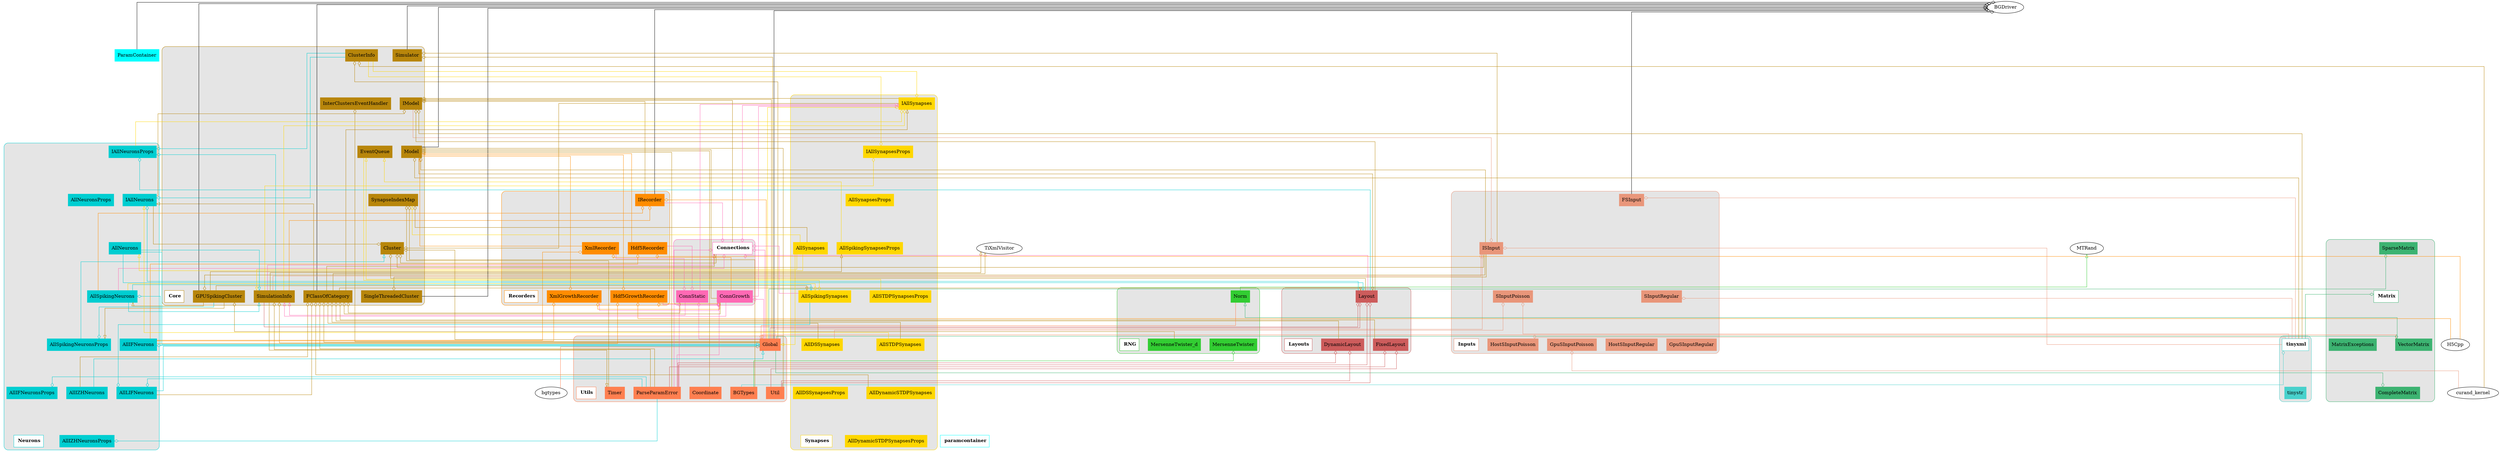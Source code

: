 //BrainGrid Overview
//Written in the Dot language (See Graphviz)

digraph {
	 graph[splines=ortho,compound=true]




	subgraph clusterUtils {
		style = rounded
		bgcolor = grey90
		color = coral
		node [shape = record, color = coral];

		BGTypes[label = BGTypes, style = filled];
		Coordinate[label = Coordinate, style = filled];
		Global[label = Global, style = filled];
		ParseParamError[label = ParseParamError, style = filled];
		Timer[label = Timer, style = filled];
		Util[label = Util, style = filled];
		Utils[label =< <B> Utils</B>>, style = bold, fillcolor = white, style = filled];


		//------LAYOUT FOR SUBGRAPH------


		rankdir = BT; // Rank Direction Bottom to Top
		nodesep = 1.5; // Node Separation
		ranksep = 1.5; // Rank Separation


		//INHERITANCE//



		//COMPOSITION//


		BGTypes -> Global [style=invis];
		Coordinate -> Global [style=invis];
	}//end subgraph Utils


	subgraph paramcontainer {
		style = rounded
		bgcolor = grey90
		color = cyan
		node [shape = record, color = cyan];

		ParamContainer[label = ParamContainer, style = filled];
		paramcontainer[label =< <B> paramcontainer</B>>, style = bold, fillcolor = white, style = filled];


		//------LAYOUT FOR SUBGRAPH------


		rankdir = BT; // Rank Direction Bottom to Top
		nodesep = 1.5; // Node Separation
		ranksep = 1.5; // Rank Separation


		//INHERITANCE//



		//COMPOSITION//

	}//end subgraph paramcontainer


	subgraph clusterCore {
		style = rounded
		bgcolor = grey90
		color = darkgoldenrod
		node [shape = record, color = darkgoldenrod];

		Cluster[label = Cluster, style = filled];
		ClusterInfo[label = ClusterInfo, style = filled];
		EventQueue[label = EventQueue, style = filled];
		FClassOfCategory[label = FClassOfCategory, style = filled];
		GPUSpikingCluster[label = GPUSpikingCluster, style = filled];
		IModel[label = IModel, style = filled];
		InterClustersEventHandler[label = InterClustersEventHandler, style = filled];
		Model[label = Model, style = filled];
		SimulationInfo[label = SimulationInfo, style = filled];
		Simulator[label = Simulator, style = filled];
		SingleThreadedCluster[label = SingleThreadedCluster, style = filled];
		SynapseIndexMap[label = SynapseIndexMap, style = filled];
		Core[label =< <B> Core</B>>, style = bold, fillcolor = white, style = filled];


		//------LAYOUT FOR SUBGRAPH------


		rankdir = BT; // Rank Direction Bottom to Top
		nodesep = 1.5; // Node Separation
		ranksep = 1.5; // Rank Separation


		//INHERITANCE//


		GPUSpikingCluster -> Cluster [style=invis];
		GPUSpikingCluster -> Model [style=invis];

		Model -> IModel [style=invis];

		SingleThreadedCluster -> Cluster [style=invis];


		//COMPOSITION//


		SimulationInfo -> Cluster [style=invis];

		InterClustersEventHandler -> ClusterInfo [style=invis];

		InterClustersEventHandler -> EventQueue [style=invis];
		SimulationInfo -> EventQueue [style=invis];
		SynapseIndexMap -> EventQueue [style=invis];

		Cluster -> IModel [style=invis];
		SimulationInfo -> IModel [style=invis];

		EventQueue -> InterClustersEventHandler [style=invis];

		GPUSpikingCluster -> Model [style=invis];
		SynapseIndexMap -> Model [style=invis];

		IModel -> Simulator [style=invis];
		SimulationInfo -> Simulator [style=invis];

		Cluster -> SynapseIndexMap [style=invis];
		ClusterInfo -> SynapseIndexMap [style=invis];
		GPUSpikingCluster -> SynapseIndexMap [style=invis];
		SimulationInfo -> SynapseIndexMap [style=invis];
	}//end subgraph Core


	subgraph clusterRecorders {
		style = rounded
		bgcolor = grey90
		color = darkorange
		node [shape = record, color = darkorange];

		Hdf5GrowthRecorder[label = Hdf5GrowthRecorder, style = filled];
		Hdf5Recorder[label = Hdf5Recorder, style = filled];
		IRecorder[label = IRecorder, style = filled];
		XmlGrowthRecorder[label = XmlGrowthRecorder, style = filled];
		XmlRecorder[label = XmlRecorder, style = filled];
		Recorders[label =< <B> Recorders</B>>, style = bold, fillcolor = white, style = filled];


		//------LAYOUT FOR SUBGRAPH------


		rankdir = BT; // Rank Direction Bottom to Top
		nodesep = 1.5; // Node Separation
		ranksep = 1.5; // Rank Separation


		//INHERITANCE//


		Hdf5GrowthRecorder -> Hdf5Recorder [style=invis];

		Hdf5Recorder -> IRecorder [style=invis];

		XmlGrowthRecorder -> XmlRecorder [style=invis];

		XmlRecorder -> IRecorder [style=invis];


		//COMPOSITION//

	}//end subgraph Recorders


	subgraph clusterInputs {
		style = rounded
		bgcolor = grey90
		color = darksalmon
		node [shape = record, color = darksalmon];

		FSInput[label = FSInput, style = filled];
		GpuSInputPoisson[label = GpuSInputPoisson, style = filled];
		GpuSInputRegular[label = GpuSInputRegular, style = filled];
		HostSInputPoisson[label = HostSInputPoisson, style = filled];
		HostSInputRegular[label = HostSInputRegular, style = filled];
		ISInput[label = ISInput, style = filled];
		SInputPoisson[label = SInputPoisson, style = filled];
		SInputRegular[label = SInputRegular, style = filled];
		Inputs[label =< <B> Inputs</B>>, style = bold, fillcolor = white, style = filled];


		//------LAYOUT FOR SUBGRAPH------


		rankdir = BT; // Rank Direction Bottom to Top
		nodesep = 1.5; // Node Separation
		ranksep = 1.5; // Rank Separation


		//INHERITANCE//


		GpuSInputPoisson -> SInputPoisson [style=invis];

		GpuSInputRegular -> SInputRegular [style=invis];

		HostSInputPoisson -> SInputPoisson [style=invis];

		HostSInputRegular -> SInputRegular [style=invis];

		SInputPoisson -> ISInput [style=invis];

		SInputRegular -> ISInput [style=invis];


		//COMPOSITION//


		GpuSInputPoisson -> FSInput [style=invis];
		GpuSInputRegular -> FSInput [style=invis];
		HostSInputPoisson -> FSInput [style=invis];
		HostSInputRegular -> FSInput [style=invis];
		ISInput -> FSInput [style=invis];
	}//end subgraph Inputs


	subgraph clusterNeurons {
		style = rounded
		bgcolor = grey90
		color = darkturquoise
		node [shape = record, color = darkturquoise];

		AllIFNeurons[label = AllIFNeurons, style = filled];
		AllIFNeuronsProps[label = AllIFNeuronsProps, style = filled];
		AllIZHNeurons[label = AllIZHNeurons, style = filled];
		AllIZHNeuronsProps[label = AllIZHNeuronsProps, style = filled];
		AllLIFNeurons[label = AllLIFNeurons, style = filled];
		AllNeurons[label = AllNeurons, style = filled];
		AllNeuronsProps[label = AllNeuronsProps, style = filled];
		AllSpikingNeurons[label = AllSpikingNeurons, style = filled];
		AllSpikingNeuronsProps[label = AllSpikingNeuronsProps, style = filled];
		IAllNeurons[label = IAllNeurons, style = filled];
		IAllNeuronsProps[label = IAllNeuronsProps, style = filled];
		Neurons[label =< <B> Neurons</B>>, style = bold, fillcolor = white, style = filled];


		//------LAYOUT FOR SUBGRAPH------


		rankdir = BT; // Rank Direction Bottom to Top
		nodesep = 1.5; // Node Separation
		ranksep = 1.5; // Rank Separation


		//INHERITANCE//


		AllIFNeurons -> AllSpikingNeurons [style=invis];

		AllIFNeuronsProps -> AllSpikingNeuronsProps [style=invis];

		AllIZHNeurons -> AllIFNeurons [style=invis];

		AllIZHNeuronsProps -> AllIFNeuronsProps [style=invis];

		AllLIFNeurons -> AllIFNeurons [style=invis];

		AllNeurons -> AllNeuronsProps [style=invis];
		AllNeurons -> IAllNeurons [style=invis];

		AllNeuronsProps -> IAllNeuronsProps [style=invis];

		AllSpikingNeurons -> AllNeurons [style=invis];

		AllSpikingNeuronsProps -> AllNeuronsProps [style=invis];


		//COMPOSITION//


		AllIFNeuronsProps -> AllIFNeurons [style=invis];

		AllIZHNeuronsProps -> AllIZHNeurons [style=invis];

		AllSpikingNeuronsProps -> AllSpikingNeurons [style=invis];
	}//end subgraph Neurons


	subgraph clusterSynapses {
		style = rounded
		bgcolor = grey90
		color = gold
		node [shape = record, color = gold];

		AllDSSynapses[label = AllDSSynapses, style = filled];
		AllDSSynapsesProps[label = AllDSSynapsesProps, style = filled];
		AllDynamicSTDPSynapses[label = AllDynamicSTDPSynapses, style = filled];
		AllDynamicSTDPSynapsesProps[label = AllDynamicSTDPSynapsesProps, style = filled];
		AllSTDPSynapses[label = AllSTDPSynapses, style = filled];
		AllSTDPSynapsesProps[label = AllSTDPSynapsesProps, style = filled];
		AllSpikingSynapses[label = AllSpikingSynapses, style = filled];
		AllSpikingSynapsesProps[label = AllSpikingSynapsesProps, style = filled];
		AllSynapses[label = AllSynapses, style = filled];
		AllSynapsesProps[label = AllSynapsesProps, style = filled];
		IAllSynapses[label = IAllSynapses, style = filled];
		IAllSynapsesProps[label = IAllSynapsesProps, style = filled];
		Synapses[label =< <B> Synapses</B>>, style = bold, fillcolor = white, style = filled];


		//------LAYOUT FOR SUBGRAPH------


		rankdir = BT; // Rank Direction Bottom to Top
		nodesep = 1.5; // Node Separation
		ranksep = 1.5; // Rank Separation


		//INHERITANCE//


		AllDSSynapses -> AllSpikingSynapses [style=invis];

		AllDSSynapsesProps -> AllSpikingSynapsesProps [style=invis];

		AllDynamicSTDPSynapses -> AllSTDPSynapses [style=invis];

		AllDynamicSTDPSynapsesProps -> AllSTDPSynapsesProps [style=invis];

		AllSTDPSynapses -> AllSTDPSynapsesProps [style=invis];
		AllSTDPSynapses -> AllSpikingSynapses [style=invis];

		AllSTDPSynapsesProps -> AllSpikingSynapsesProps [style=invis];

		AllSpikingSynapses -> AllSpikingSynapsesProps [style=invis];
		AllSpikingSynapses -> AllSynapses [style=invis];

		AllSpikingSynapsesProps -> AllSynapsesProps [style=invis];

		AllSynapses -> AllSynapsesProps [style=invis];
		AllSynapses -> IAllSynapses [style=invis];

		AllSynapsesProps -> IAllSynapsesProps [style=invis];


		//COMPOSITION//


		AllDSSynapsesProps -> AllDSSynapses [style=invis];

		AllDynamicSTDPSynapsesProps -> AllDynamicSTDPSynapses [style=invis];

		IAllSynapsesProps -> IAllSynapses [style=invis];
	}//end subgraph Synapses


	subgraph clusterConnections {
		style = rounded
		bgcolor = grey90
		color = hotpink
		node [shape = record, color = hotpink];

		ConnGrowth[label = ConnGrowth, style = filled];
		ConnStatic[label = ConnStatic, style = filled];
		Connections[label = Connections, style = filled];
		Connections[label =< <B> Connections</B>>, style = bold, fillcolor = white, style = filled];


		//------LAYOUT FOR SUBGRAPH------


		rankdir = BT; // Rank Direction Bottom to Top
		nodesep = 1.5; // Node Separation
		ranksep = 1.5; // Rank Separation


		//INHERITANCE//


		ConnGrowth -> Connections [style=invis];

		ConnStatic -> Connections [style=invis];


		//COMPOSITION//

	}//end subgraph Connections


	subgraph clusterLayouts {
		style = rounded
		bgcolor = grey90
		color = indianred
		node [shape = record, color = indianred];

		DynamicLayout[label = DynamicLayout, style = filled];
		FixedLayout[label = FixedLayout, style = filled];
		Layout[label = Layout, style = filled];
		Layouts[label =< <B> Layouts</B>>, style = bold, fillcolor = white, style = filled];


		//------LAYOUT FOR SUBGRAPH------


		rankdir = BT; // Rank Direction Bottom to Top
		nodesep = 1.5; // Node Separation
		ranksep = 1.5; // Rank Separation


		//INHERITANCE//


		DynamicLayout -> Layout [style=invis];

		FixedLayout -> Layout [style=invis];


		//COMPOSITION//

	}//end subgraph Layouts


	subgraph clusterRNG {
		style = rounded
		bgcolor = grey90
		color = limegreen
		node [shape = record, color = limegreen];

		MersenneTwister[label = MersenneTwister, style = filled];
		MersenneTwister_d[label = MersenneTwister_d, style = filled];
		Norm[label = Norm, style = filled];
		RNG[label =< <B> RNG</B>>, style = bold, fillcolor = white, style = filled];


		//------LAYOUT FOR SUBGRAPH------


		rankdir = BT; // Rank Direction Bottom to Top
		nodesep = 1.5; // Node Separation
		ranksep = 1.5; // Rank Separation


		//INHERITANCE//



		//COMPOSITION//


		MersenneTwister -> Norm [style=invis];
	}//end subgraph RNG


	subgraph clusterMatrix {
		style = rounded
		bgcolor = grey90
		color = mediumseagreen
		node [shape = record, color = mediumseagreen];

		CompleteMatrix[label = CompleteMatrix, style = filled];
		Matrix[label = Matrix, style = filled];
		MatrixExceptions[label = MatrixExceptions, style = filled];
		SparseMatrix[label = SparseMatrix, style = filled];
		VectorMatrix[label = VectorMatrix, style = filled];
		Matrix[label =< <B> Matrix</B>>, style = bold, fillcolor = white, style = filled];


		//------LAYOUT FOR SUBGRAPH------


		rankdir = BT; // Rank Direction Bottom to Top
		nodesep = 1.5; // Node Separation
		ranksep = 1.5; // Rank Separation


		//INHERITANCE//


		CompleteMatrix -> Matrix [style=invis];
		CompleteMatrix -> VectorMatrix [style=invis];

		VectorMatrix -> CompleteMatrix [style=invis];
		VectorMatrix -> Matrix [style=invis];
		VectorMatrix -> SparseMatrix [style=invis];


		//COMPOSITION//


		MatrixExceptions -> Matrix [style=invis];

		Matrix -> SparseMatrix [style=invis];
		VectorMatrix -> SparseMatrix [style=invis];
	}//end subgraph Matrix


	subgraph clustertinyxml {
		style = rounded
		bgcolor = grey90
		color = mediumturquoise
		node [shape = record, color = mediumturquoise];

		tinystr[label = tinystr, style = filled];
		tinyxml[label = tinyxml, style = filled];
		tinyxml[label =< <B> tinyxml</B>>, style = bold, fillcolor = white, style = filled];


		//------LAYOUT FOR SUBGRAPH------


		rankdir = BT; // Rank Direction Bottom to Top
		nodesep = 1.5; // Node Separation
		ranksep = 1.5; // Rank Separation


		//INHERITANCE//



		//COMPOSITION//


		tinystr -> tinyxml [style=invis];
	}//end subgraph tinyxml
//-------LAYOUT OF RELATIONSHIPS BETWEEN SUBGRAPHS------//
rankdir = BT; // Rank Direction Top to Bottom
nodesep = 0.375; // Node Separation
ranksep = 1.5; // Rank Separation


edge [color=darkgoldenrod];
SimulationInfo -> TiXmlVisitor [arrowhead=empty];
SimulationInfo -> Timer [arrowhead=empty];

edge [color=mediumseagreen];
VectorMatrix -> Norm [arrowhead=empty];

edge [color=limegreen];
Norm -> MTRand [arrowhead=empty];

edge [color=darkturquoise];
AllSpikingNeurons -> AllSpikingSynapses [arrowhead=empty];
AllSpikingNeurons -> SimulationInfo [arrowhead=empty];
AllSpikingNeuronsProps -> Cluster [arrowhead=empty];

edge [color=darkgoldenrod];
GPUSpikingCluster -> AllSpikingNeurons [arrowhead=empty];
GPUSpikingCluster -> AllSpikingNeuronsProps [arrowhead=empty];
GPUSpikingCluster -> AllSpikingSynapses [arrowhead=empty];
GPUSpikingCluster -> AllSpikingSynapsesProps [arrowhead=empty];

edge [color=gold];
AllSpikingSynapsesProps -> EventQueue [arrowhead=empty];
AllSynapses -> AllNeurons [arrowhead=empty];
AllSynapses -> SynapseIndexMap [arrowhead=empty];
AllSynapses -> Global [arrowhead=empty];
AllSynapses -> SimulationInfo [arrowhead=empty];

edge [color=darkturquoise];
AllNeurons -> Global [arrowhead=empty];
AllNeurons -> SimulationInfo [arrowhead=empty];
AllNeurons -> Layout [arrowhead=empty];

edge [color=darkgoldenrod];
Model -> Layout [arrowhead=empty];

edge [color=hotpink];
ConnGrowth -> IAllSynapses [arrowhead=empty];
ConnGrowth -> SimulationInfo [arrowhead=empty];

edge [color=darkorange];
Hdf5Recorder -> Model [arrowhead=empty];
XmlRecorder -> Model [arrowhead=empty];

edge [color=darkgoldenrod];
FClassOfCategory -> TiXmlVisitor [arrowhead=empty];
FClassOfCategory -> IAllNeurons [arrowhead=empty];
FClassOfCategory -> IAllSynapses [arrowhead=empty];
FClassOfCategory -> Connections [arrowhead=empty];
FClassOfCategory -> Layout [arrowhead=empty];

edge [color=hotpink];
ConnStatic -> IAllSynapses [arrowhead=empty];
ConnStatic -> SimulationInfo [arrowhead=empty];

edge [color=gold];
AllSTDPSynapsesProps -> EventQueue [arrowhead=empty];
AllSTDPSynapses -> IAllNeurons [arrowhead=empty];

edge [color=darkturquoise];
AllIZHNeurons -> Global [arrowhead=empty];
AllLIFNeurons -> Global [arrowhead=empty];

edge [color=black];
Global -> BGDriver [arrowhead=ediamond];
ParamContainer -> BGDriver [arrowhead=ediamond];
Model -> BGDriver [arrowhead=ediamond];
FClassOfCategory -> BGDriver [arrowhead=ediamond];
IRecorder -> BGDriver [arrowhead=ediamond];
FSInput -> BGDriver [arrowhead=ediamond];
Simulator -> BGDriver [arrowhead=ediamond];
GPUSpikingCluster -> BGDriver [arrowhead=ediamond];
SingleThreadedCluster -> BGDriver [arrowhead=ediamond];

edge [color=darkgoldenrod];
ISInput -> SingleThreadedCluster [arrowhead=ediamond];
ISInput -> Cluster [arrowhead=ediamond];
Global -> Cluster [arrowhead=ediamond];
IAllNeurons -> Cluster [arrowhead=ediamond];
IAllSynapses -> Cluster [arrowhead=ediamond];
Connections -> Cluster [arrowhead=ediamond];
Layout -> Cluster [arrowhead=ediamond];

edge [color=indianred];
ParseParamError -> Layout [arrowhead=ediamond];
Util -> Layout [arrowhead=ediamond];
Global -> Layout [arrowhead=ediamond];
SimulationInfo -> Layout [arrowhead=ediamond];

edge [color=darkgoldenrod];
ParseParamError -> SimulationInfo [arrowhead=ediamond];
Global -> SimulationInfo [arrowhead=ediamond];

edge [color=coral];
bgtypes -> Global [arrowhead=ediamond];
Norm -> Global [arrowhead=ediamond];
VectorMatrix -> Global [arrowhead=ediamond];

edge [color=mediumseagreen];
Global -> VectorMatrix [arrowhead=ediamond];

edge [color=limegreen];
BGTypes -> MersenneTwister [arrowhead=ediamond];

edge [color=mediumseagreen];
Global -> SparseMatrix [arrowhead=ediamond];
tinyxml -> Matrix [arrowhead=ediamond];

edge [color=mediumturquoise];
BGTypes -> tinyxml [arrowhead=ediamond];

edge [color=mediumseagreen];
Global -> CompleteMatrix [arrowhead=ediamond];

edge [color=hotpink];
ParseParamError -> Connections [arrowhead=ediamond];
IAllSynapses -> Connections [arrowhead=ediamond];
Global -> Connections [arrowhead=ediamond];
SimulationInfo -> Connections [arrowhead=ediamond];
AllSpikingNeurons -> Connections [arrowhead=ediamond];
AllSpikingSynapses -> Connections [arrowhead=ediamond];
Layout -> Connections [arrowhead=ediamond];
IRecorder -> Connections [arrowhead=ediamond];

edge [color=darkorange];
Global -> IRecorder [arrowhead=ediamond];
SimulationInfo -> IRecorder [arrowhead=ediamond];
AllSpikingNeurons -> IRecorder [arrowhead=ediamond];

edge [color=darkturquoise];
Global -> AllSpikingNeurons [arrowhead=ediamond];
GPUSpikingCluster -> AllSpikingNeuronsProps [arrowhead=ediamond];
SimulationInfo -> IAllNeuronsProps [arrowhead=ediamond];
ClusterInfo -> IAllNeuronsProps [arrowhead=ediamond];
Layout -> IAllNeuronsProps [arrowhead=ediamond];

edge [color=darkgoldenrod];
Global -> ClusterInfo [arrowhead=ediamond];
curand_kernel -> ClusterInfo [arrowhead=ediamond];
Global -> InterClustersEventHandler [arrowhead=ediamond];
AllSynapses -> SynapseIndexMap [arrowhead=ediamond];
Timer -> SynapseIndexMap [arrowhead=ediamond];
BGTypes -> SynapseIndexMap [arrowhead=ediamond];
ISInput -> GPUSpikingCluster [arrowhead=ediamond];
MersenneTwister_d -> GPUSpikingCluster [arrowhead=ediamond];

edge [color=gold];
SimulationInfo -> IAllSynapsesProps [arrowhead=ediamond];
ClusterInfo -> IAllSynapsesProps [arrowhead=ediamond];
EventQueue -> AllSpikingSynapses [arrowhead=ediamond];
AllSpikingNeurons -> AllSpikingSynapses [arrowhead=ediamond];
Global -> IAllSynapses [arrowhead=ediamond];
SimulationInfo -> IAllSynapses [arrowhead=ediamond];
ClusterInfo -> IAllSynapses [arrowhead=ediamond];
IAllNeuronsProps -> IAllSynapses [arrowhead=ediamond];

edge [color=darkturquoise];
Layout -> IAllNeurons [arrowhead=ediamond];
ClusterInfo -> IAllNeurons [arrowhead=ediamond];

edge [color=darkgoldenrod];
tinyxml -> Model [arrowhead=ediamond];
ParseParamError -> Model [arrowhead=ediamond];
Util -> Model [arrowhead=ediamond];
ConnGrowth -> Model [arrowhead=ediamond];
ISInput -> Model [arrowhead=ediamond];
Coordinate -> Model [arrowhead=ediamond];
tinyxml -> IModel [arrowhead=ediamond];
Global -> IModel [arrowhead=ediamond];
IAllNeurons -> IModel [arrowhead=ediamond];
IAllSynapses -> IModel [arrowhead=ediamond];
IRecorder -> IModel [arrowhead=ediamond];
Connections -> IModel [arrowhead=ediamond];
Layout -> IModel [arrowhead=ediamond];

edge [color=darksalmon];
Global -> ISInput [arrowhead=ediamond];
SimulationInfo -> ISInput [arrowhead=ediamond];
IModel -> ISInput [arrowhead=ediamond];
tinyxml -> ISInput [arrowhead=ediamond];

edge [color=hotpink];
ParseParamError -> ConnGrowth [arrowhead=ediamond];
XmlGrowthRecorder -> ConnGrowth [arrowhead=ediamond];
Hdf5GrowthRecorder -> ConnGrowth [arrowhead=ediamond];
Global -> ConnGrowth [arrowhead=ediamond];

edge [color=darkorange];
AllIFNeurons -> Hdf5GrowthRecorder [arrowhead=ediamond];
ConnGrowth -> Hdf5GrowthRecorder [arrowhead=ediamond];
Model -> Hdf5GrowthRecorder [arrowhead=ediamond];
H5Cpp -> Hdf5GrowthRecorder [arrowhead=ediamond];
AllIFNeurons -> Hdf5Recorder [arrowhead=ediamond];
H5Cpp -> Hdf5Recorder [arrowhead=ediamond];

edge [color=darkturquoise];
Global -> AllIFNeurons [arrowhead=ediamond];
ParseParamError -> AllIFNeuronsProps [arrowhead=ediamond];

edge [color=darkorange];
AllIFNeurons -> XmlGrowthRecorder [arrowhead=ediamond];
ConnGrowth -> XmlGrowthRecorder [arrowhead=ediamond];
Model -> XmlGrowthRecorder [arrowhead=ediamond];
AllIFNeurons -> XmlRecorder [arrowhead=ediamond];
ConnGrowth -> XmlRecorder [arrowhead=ediamond];

edge [color=darkgoldenrod];
Global -> Simulator [arrowhead=ediamond];
ISInput -> Simulator [arrowhead=ediamond];

edge [color=darksalmon];
tinyxml -> FSInput [arrowhead=ediamond];
curand_kernel -> GpuSInputPoisson [arrowhead=ediamond];
tinyxml -> SInputPoisson [arrowhead=ediamond];
AllDSSynapses -> SInputPoisson [arrowhead=ediamond];
tinyxml -> SInputRegular [arrowhead=ediamond];
tinyxml -> HostSInputPoisson [arrowhead=ediamond];

edge [color=darkgoldenrod];
AllLIFNeurons -> FClassOfCategory [arrowhead=ediamond];
AllIZHNeurons -> FClassOfCategory [arrowhead=ediamond];
AllDSSynapses -> FClassOfCategory [arrowhead=ediamond];
AllSTDPSynapses -> FClassOfCategory [arrowhead=ediamond];
AllDynamicSTDPSynapses -> FClassOfCategory [arrowhead=ediamond];
ConnGrowth -> FClassOfCategory [arrowhead=ediamond];
ConnStatic -> FClassOfCategory [arrowhead=ediamond];
FixedLayout -> FClassOfCategory [arrowhead=ediamond];
DynamicLayout -> FClassOfCategory [arrowhead=ediamond];
ParseParamError -> FClassOfCategory [arrowhead=ediamond];
Global -> FClassOfCategory [arrowhead=ediamond];

edge [color=indianred];
ParseParamError -> DynamicLayout [arrowhead=ediamond];
Util -> DynamicLayout [arrowhead=ediamond];
ParseParamError -> FixedLayout [arrowhead=ediamond];
Util -> FixedLayout [arrowhead=ediamond];

edge [color=hotpink];
ParseParamError -> ConnStatic [arrowhead=ediamond];
XmlRecorder -> ConnStatic [arrowhead=ediamond];
Hdf5Recorder -> ConnStatic [arrowhead=ediamond];
Global -> ConnStatic [arrowhead=ediamond];

edge [color=darkturquoise];
ParseParamError -> AllIZHNeuronsProps [arrowhead=ediamond];
ParseParamError -> AllLIFNeurons [arrowhead=ediamond];
AllSpikingSynapses -> AllLIFNeurons [arrowhead=ediamond];
}//End digraph declaration
